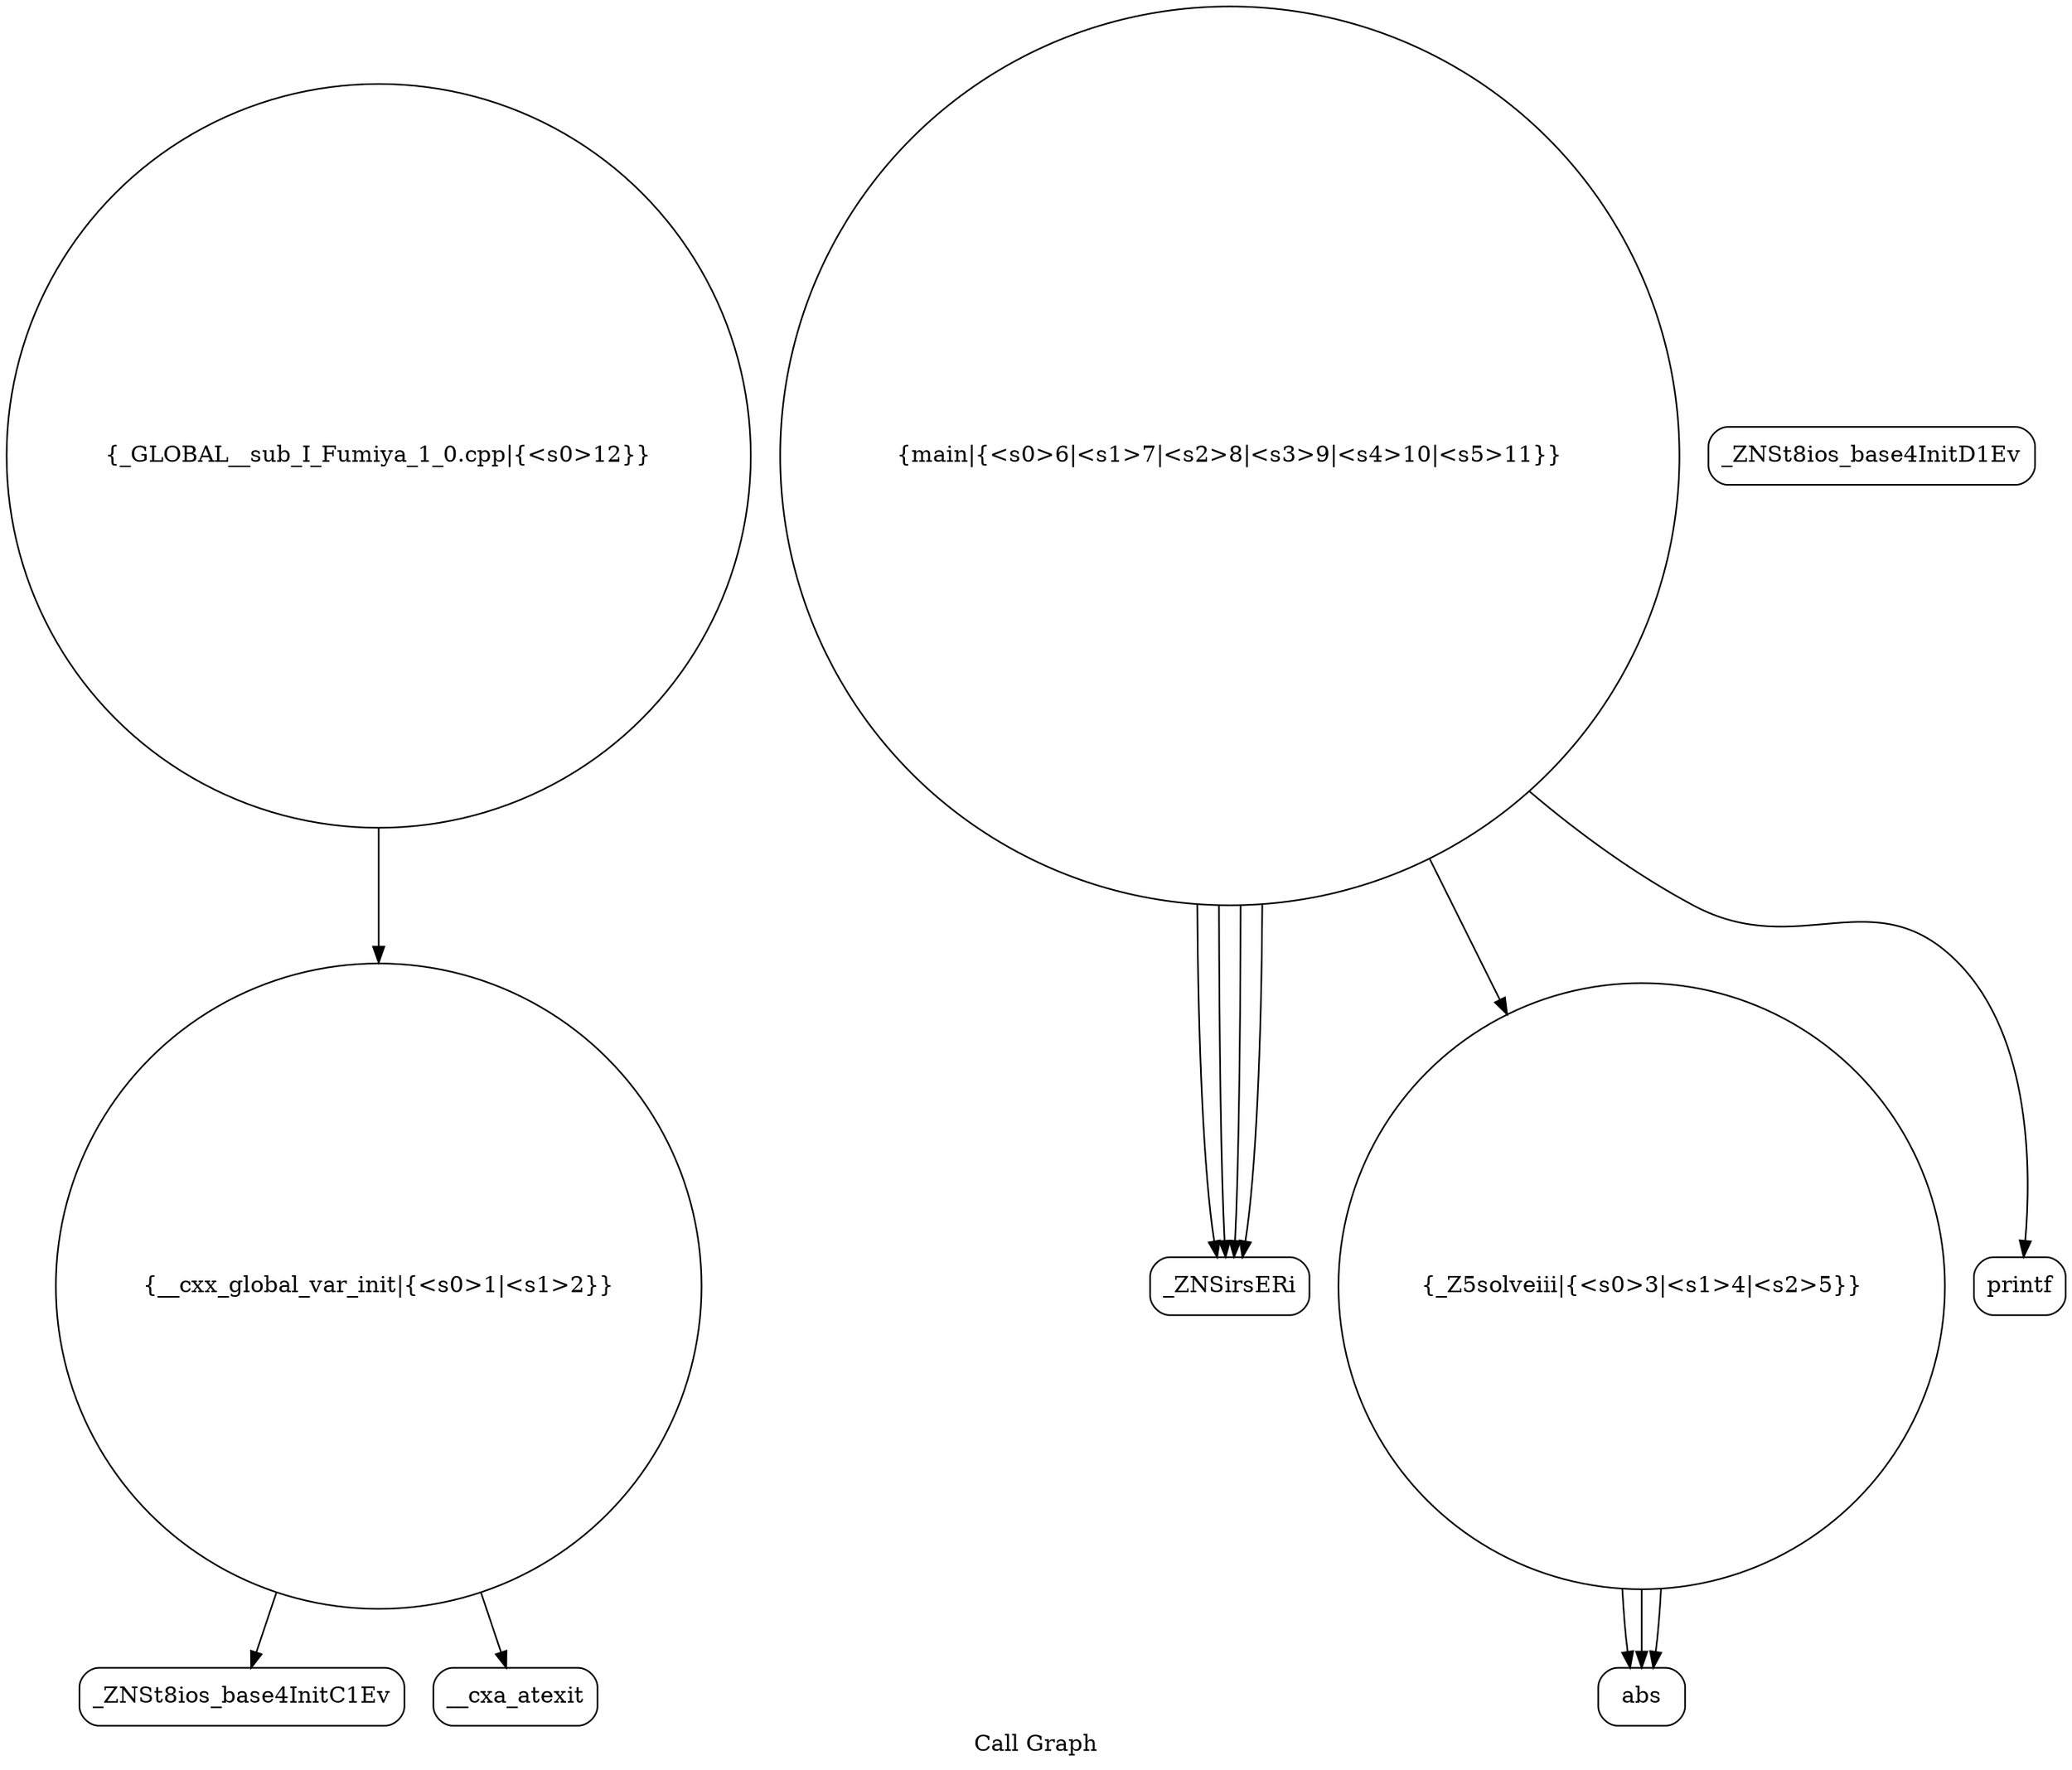 digraph "Call Graph" {
	label="Call Graph";

	Node0x55ecd473c580 [shape=record,shape=circle,label="{__cxx_global_var_init|{<s0>1|<s1>2}}"];
	Node0x55ecd473c580:s0 -> Node0x55ecd473ca10[color=black];
	Node0x55ecd473c580:s1 -> Node0x55ecd473cb10[color=black];
	Node0x55ecd473cd10 [shape=record,shape=Mrecord,label="{_ZNSirsERi}"];
	Node0x55ecd473ca90 [shape=record,shape=Mrecord,label="{_ZNSt8ios_base4InitD1Ev}"];
	Node0x55ecd473ce10 [shape=record,shape=circle,label="{_GLOBAL__sub_I_Fumiya_1_0.cpp|{<s0>12}}"];
	Node0x55ecd473ce10:s0 -> Node0x55ecd473c580[color=black];
	Node0x55ecd473cb90 [shape=record,shape=circle,label="{_Z5solveiii|{<s0>3|<s1>4|<s2>5}}"];
	Node0x55ecd473cb90:s0 -> Node0x55ecd473cc10[color=black];
	Node0x55ecd473cb90:s1 -> Node0x55ecd473cc10[color=black];
	Node0x55ecd473cb90:s2 -> Node0x55ecd473cc10[color=black];
	Node0x55ecd473cc90 [shape=record,shape=circle,label="{main|{<s0>6|<s1>7|<s2>8|<s3>9|<s4>10|<s5>11}}"];
	Node0x55ecd473cc90:s0 -> Node0x55ecd473cd10[color=black];
	Node0x55ecd473cc90:s1 -> Node0x55ecd473cd10[color=black];
	Node0x55ecd473cc90:s2 -> Node0x55ecd473cd10[color=black];
	Node0x55ecd473cc90:s3 -> Node0x55ecd473cd10[color=black];
	Node0x55ecd473cc90:s4 -> Node0x55ecd473cb90[color=black];
	Node0x55ecd473cc90:s5 -> Node0x55ecd473cd90[color=black];
	Node0x55ecd473ca10 [shape=record,shape=Mrecord,label="{_ZNSt8ios_base4InitC1Ev}"];
	Node0x55ecd473cd90 [shape=record,shape=Mrecord,label="{printf}"];
	Node0x55ecd473cb10 [shape=record,shape=Mrecord,label="{__cxa_atexit}"];
	Node0x55ecd473cc10 [shape=record,shape=Mrecord,label="{abs}"];
}
